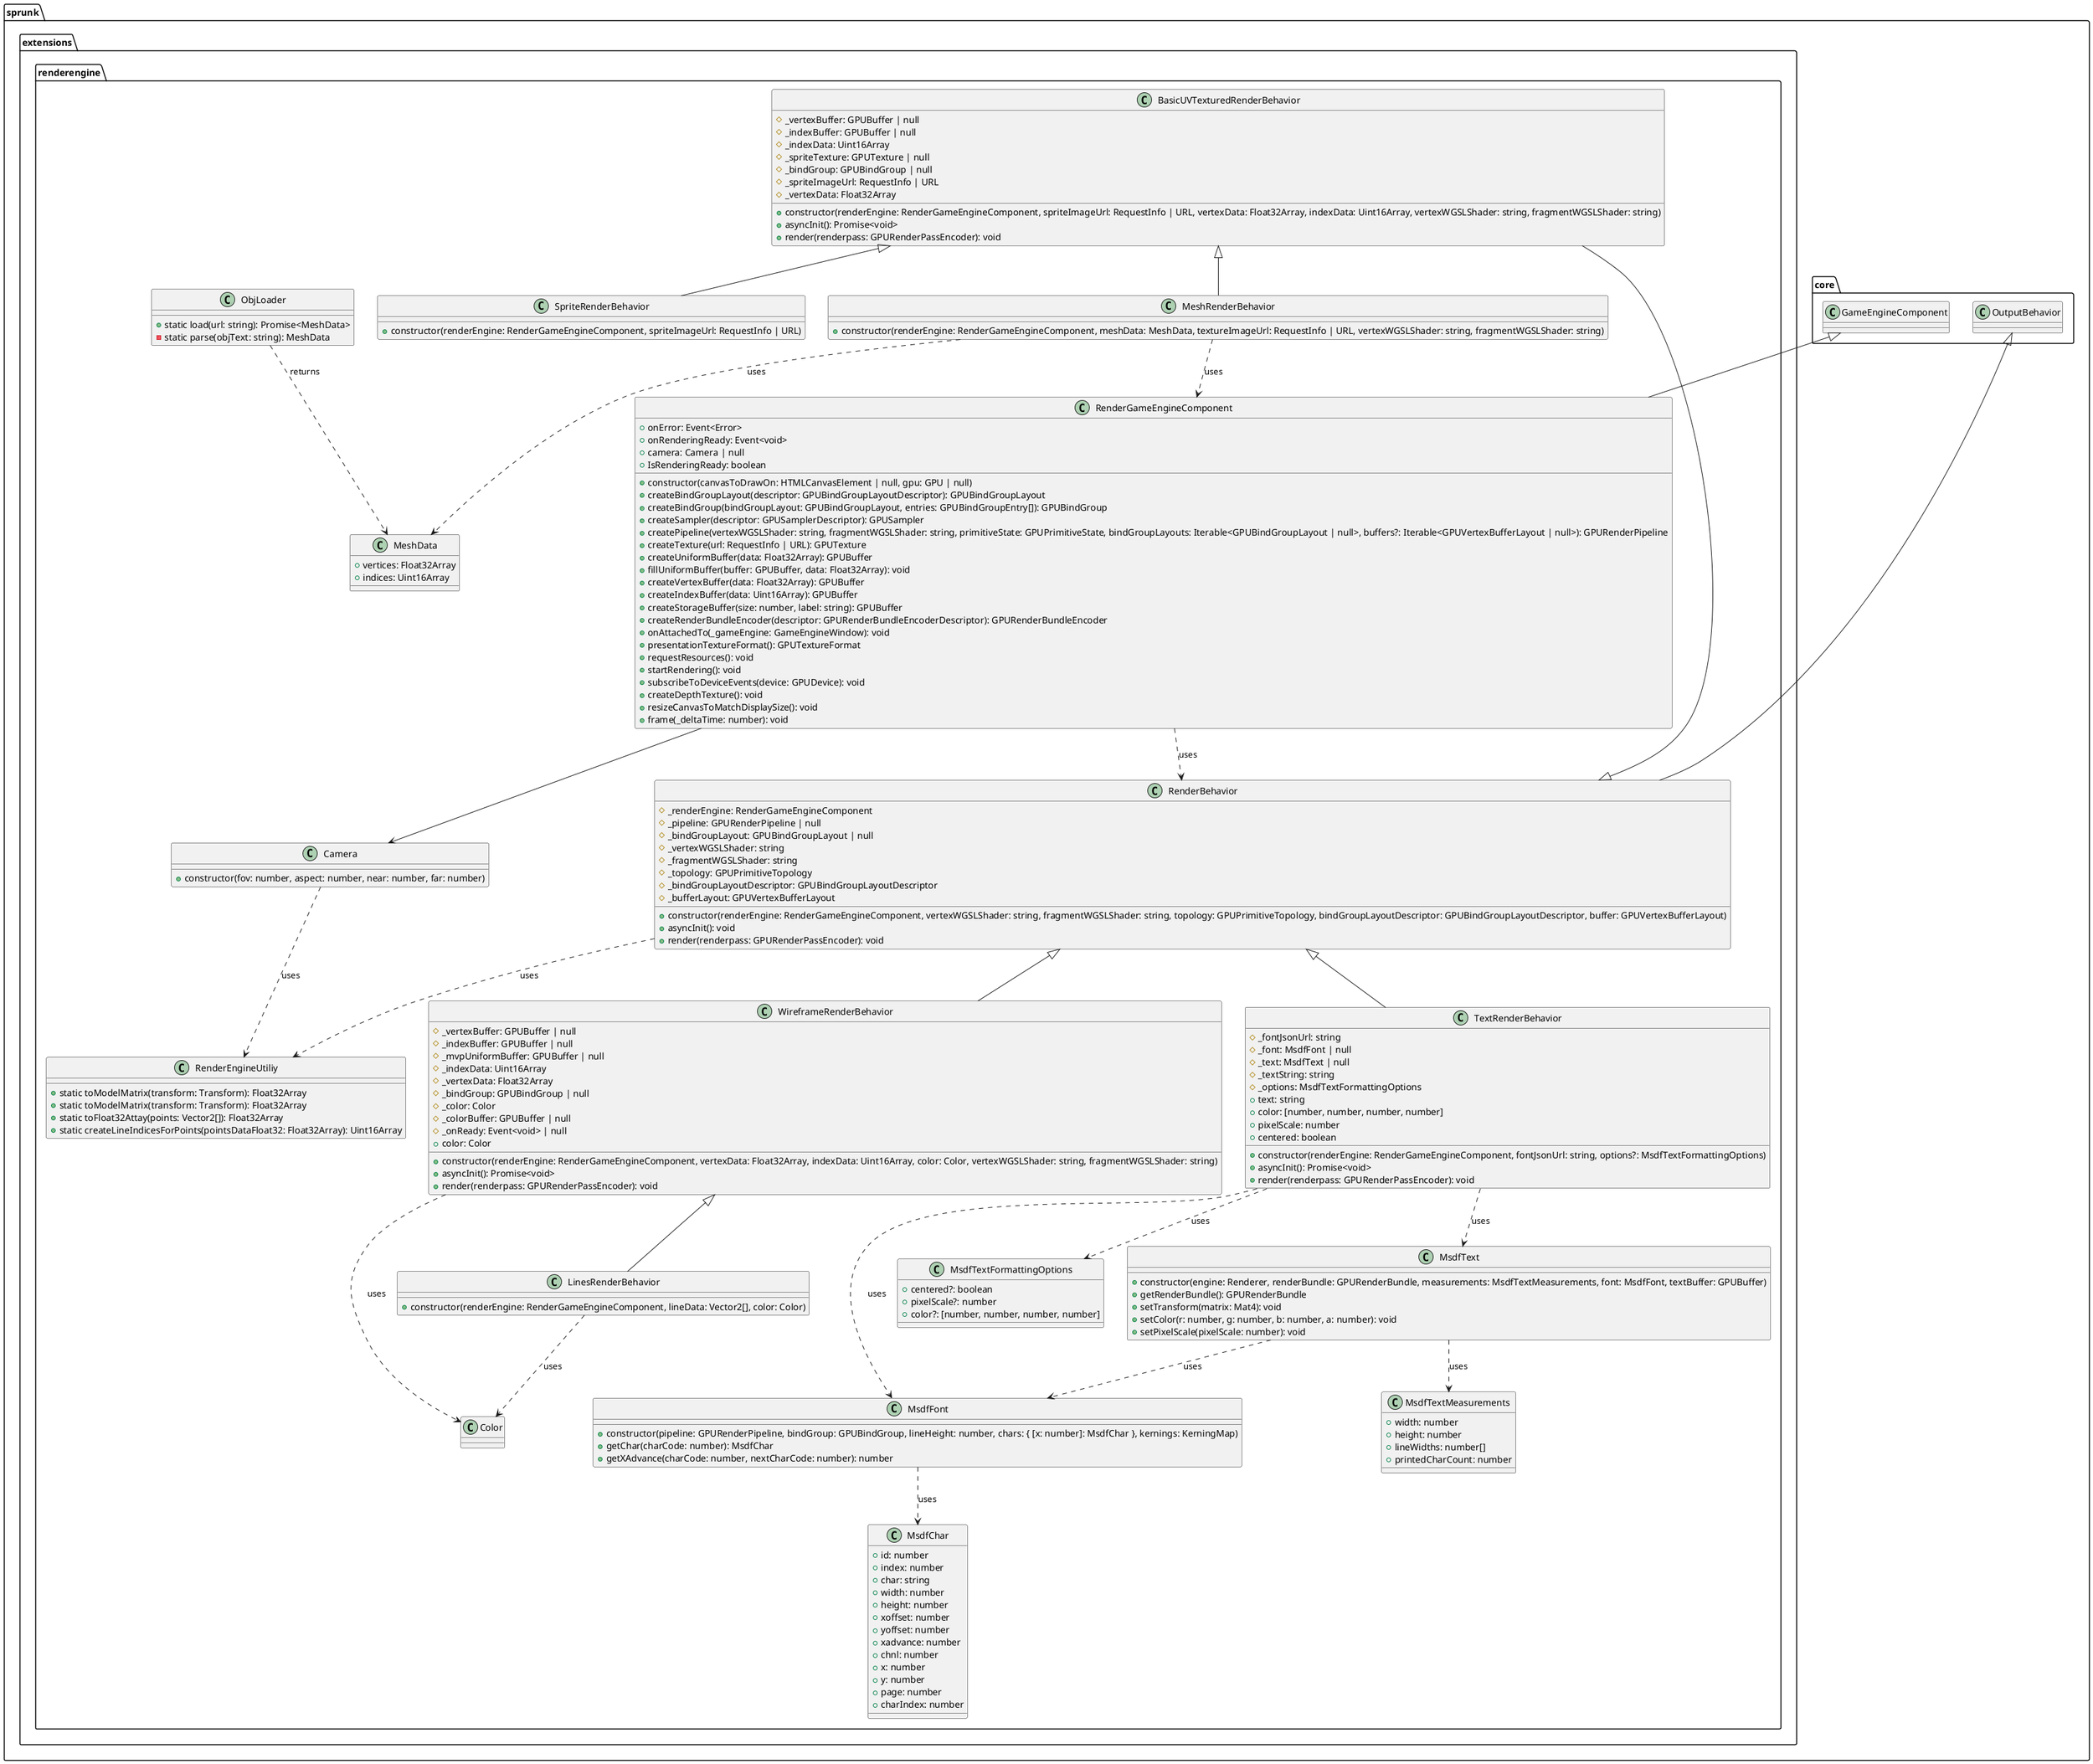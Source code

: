 @startuml

package sprunk.core {
    class OutputBehavior
    class GameEngineComponent
}

package sprunk.extensions.renderengine {
    class RenderGameEngineComponent {
        +onError: Event<Error>
        +onRenderingReady: Event<void>
        +camera: Camera | null
        +IsRenderingReady: boolean
        +constructor(canvasToDrawOn: HTMLCanvasElement | null, gpu: GPU | null)
        +createBindGroupLayout(descriptor: GPUBindGroupLayoutDescriptor): GPUBindGroupLayout
        +createBindGroup(bindGroupLayout: GPUBindGroupLayout, entries: GPUBindGroupEntry[]): GPUBindGroup
        +createSampler(descriptor: GPUSamplerDescriptor): GPUSampler
        +createPipeline(vertexWGSLShader: string, fragmentWGSLShader: string, primitiveState: GPUPrimitiveState, bindGroupLayouts: Iterable<GPUBindGroupLayout | null>, buffers?: Iterable<GPUVertexBufferLayout | null>): GPURenderPipeline
        +createTexture(url: RequestInfo | URL): GPUTexture
        +createUniformBuffer(data: Float32Array): GPUBuffer
        +fillUniformBuffer(buffer: GPUBuffer, data: Float32Array): void
        +createVertexBuffer(data: Float32Array): GPUBuffer
        +createIndexBuffer(data: Uint16Array): GPUBuffer
        +createStorageBuffer(size: number, label: string): GPUBuffer
        +createRenderBundleEncoder(descriptor: GPURenderBundleEncoderDescriptor): GPURenderBundleEncoder
        +onAttachedTo(_gameEngine: GameEngineWindow): void
        +presentationTextureFormat(): GPUTextureFormat
        +requestResources(): void
        +startRendering(): void
        +subscribeToDeviceEvents(device: GPUDevice): void
        +createDepthTexture(): void
        +resizeCanvasToMatchDisplaySize(): void
        +frame(_deltaTime: number): void
    }

    class SpriteRenderBehavior {
        +constructor(renderEngine: RenderGameEngineComponent, spriteImageUrl: RequestInfo | URL)
    }

    class RenderEngineUtiliy {
        +static toModelMatrix(transform: Transform): Float32Array
    }

    class RenderBehavior {
        #_renderEngine: RenderGameEngineComponent
        #_pipeline: GPURenderPipeline | null
        #_bindGroupLayout: GPUBindGroupLayout | null
        #_vertexWGSLShader: string
        #_fragmentWGSLShader: string
        #_topology: GPUPrimitiveTopology
        #_bindGroupLayoutDescriptor: GPUBindGroupLayoutDescriptor
        #_bufferLayout: GPUVertexBufferLayout
        +constructor(renderEngine: RenderGameEngineComponent, vertexWGSLShader: string, fragmentWGSLShader: string, topology: GPUPrimitiveTopology, bindGroupLayoutDescriptor: GPUBindGroupLayoutDescriptor, buffer: GPUVertexBufferLayout)
        +asyncInit(): void
        +render(renderpass: GPURenderPassEncoder): void
    }

    class RenderEngineUtiliy {
        +static toModelMatrix(transform: Transform): Float32Array
        +static toFloat32Attay(points: Vector2[]): Float32Array
        +static createLineIndicesForPoints(pointsDataFloat32: Float32Array): Uint16Array
    }

    class Camera {
        +constructor(fov: number, aspect: number, near: number, far: number)
    }

    class BasicUVTexturedRenderBehavior {
        #_vertexBuffer: GPUBuffer | null
        #_indexBuffer: GPUBuffer | null
        #_indexData: Uint16Array
        #_spriteTexture: GPUTexture | null
        #_bindGroup: GPUBindGroup | null
        #_spriteImageUrl: RequestInfo | URL
        #_vertexData: Float32Array
        +constructor(renderEngine: RenderGameEngineComponent, spriteImageUrl: RequestInfo | URL, vertexData: Float32Array, indexData: Uint16Array, vertexWGSLShader: string, fragmentWGSLShader: string)
        +asyncInit(): Promise<void>
        +render(renderpass: GPURenderPassEncoder): void
    }

    class TextRenderBehavior {
        #_fontJsonUrl: string
        #_font: MsdfFont | null
        #_text: MsdfText | null
        #_textString: string
        #_options: MsdfTextFormattingOptions
        +constructor(renderEngine: RenderGameEngineComponent, fontJsonUrl: string, options?: MsdfTextFormattingOptions)
        +text: string
        +color: [number, number, number, number]
        +pixelScale: number
        +centered: boolean
        +asyncInit(): Promise<void>
        +render(renderpass: GPURenderPassEncoder): void
    }

    class WireframeRenderBehavior {
        #_vertexBuffer: GPUBuffer | null
        #_indexBuffer: GPUBuffer | null
        #_mvpUniformBuffer: GPUBuffer | null
        #_indexData: Uint16Array
        #_vertexData: Float32Array
        #_bindGroup: GPUBindGroup | null
        #_color: Color
        #_colorBuffer: GPUBuffer | null
        #_onReady: Event<void> | null
        +constructor(renderEngine: RenderGameEngineComponent, vertexData: Float32Array, indexData: Uint16Array, color: Color, vertexWGSLShader: string, fragmentWGSLShader: string)
        +asyncInit(): Promise<void>
        +render(renderpass: GPURenderPassEncoder): void
        +color: Color
    }

    class LinesRenderBehavior {
        +constructor(renderEngine: RenderGameEngineComponent, lineData: Vector2[], color: Color)
    }

    class ObjLoader {
        +static load(url: string): Promise<MeshData>
        -static parse(objText: string): MeshData
    }

    class MeshData {
        +vertices: Float32Array
        +indices: Uint16Array
    }

    class MeshRenderBehavior {
        +constructor(renderEngine: RenderGameEngineComponent, meshData: MeshData, textureImageUrl: RequestInfo | URL, vertexWGSLShader: string, fragmentWGSLShader: string)
    }

    class MsdfText {
        +constructor(engine: Renderer, renderBundle: GPURenderBundle, measurements: MsdfTextMeasurements, font: MsdfFont, textBuffer: GPUBuffer)
        +getRenderBundle(): GPURenderBundle
        +setTransform(matrix: Mat4): void
        +setColor(r: number, g: number, b: number, a: number): void
        +setPixelScale(pixelScale: number): void
    }

    class MsdfFont {
        +constructor(pipeline: GPURenderPipeline, bindGroup: GPUBindGroup, lineHeight: number, chars: { [x: number]: MsdfChar }, kernings: KerningMap)
        +getChar(charCode: number): MsdfChar
        +getXAdvance(charCode: number, nextCharCode: number): number
    }

    class MsdfChar {
        +id: number
        +index: number
        +char: string
        +width: number
        +height: number
        +xoffset: number
        +yoffset: number
        +xadvance: number
        +chnl: number
        +x: number
        +y: number
        +page: number
        +charIndex: number
    }

    class MsdfTextMeasurements {
        +width: number
        +height: number
        +lineWidths: number[]
        +printedCharCount: number
    }

    class MsdfTextFormattingOptions {
        +centered?: boolean
        +pixelScale?: number
        +color?: [number, number, number, number]
    }

    RenderGameEngineComponent -up-|> GameEngineComponent
    RenderBehavior -up-|> OutputBehavior
    SpriteRenderBehavior -up-|> BasicUVTexturedRenderBehavior
    BasicUVTexturedRenderBehavior -up-|> RenderBehavior
    TextRenderBehavior -up-|> RenderBehavior
    WireframeRenderBehavior -up-|> RenderBehavior
    LinesRenderBehavior -up-|> WireframeRenderBehavior
    MeshRenderBehavior -up-|> BasicUVTexturedRenderBehavior

    RenderGameEngineComponent --> Camera
    RenderGameEngineComponent ..> RenderBehavior : "uses"
    RenderBehavior ..> RenderEngineUtiliy : "uses"
    Camera ..> RenderEngineUtiliy : "uses"
    WireframeRenderBehavior ..> Color : "uses"
    LinesRenderBehavior ..> Color : "uses"
    ObjLoader ..> MeshData : "returns"
    MeshRenderBehavior ..> MeshData : "uses"
    MeshRenderBehavior ..> RenderGameEngineComponent : "uses"
    TextRenderBehavior ..> MsdfText : "uses"
    TextRenderBehavior ..> MsdfFont : "uses"
    MsdfText ..> MsdfFont : "uses"
    MsdfFont ..> MsdfChar : "uses"
    MsdfText ..> MsdfTextMeasurements : "uses"
    TextRenderBehavior ..> MsdfTextFormattingOptions : "uses"
}

@enduml